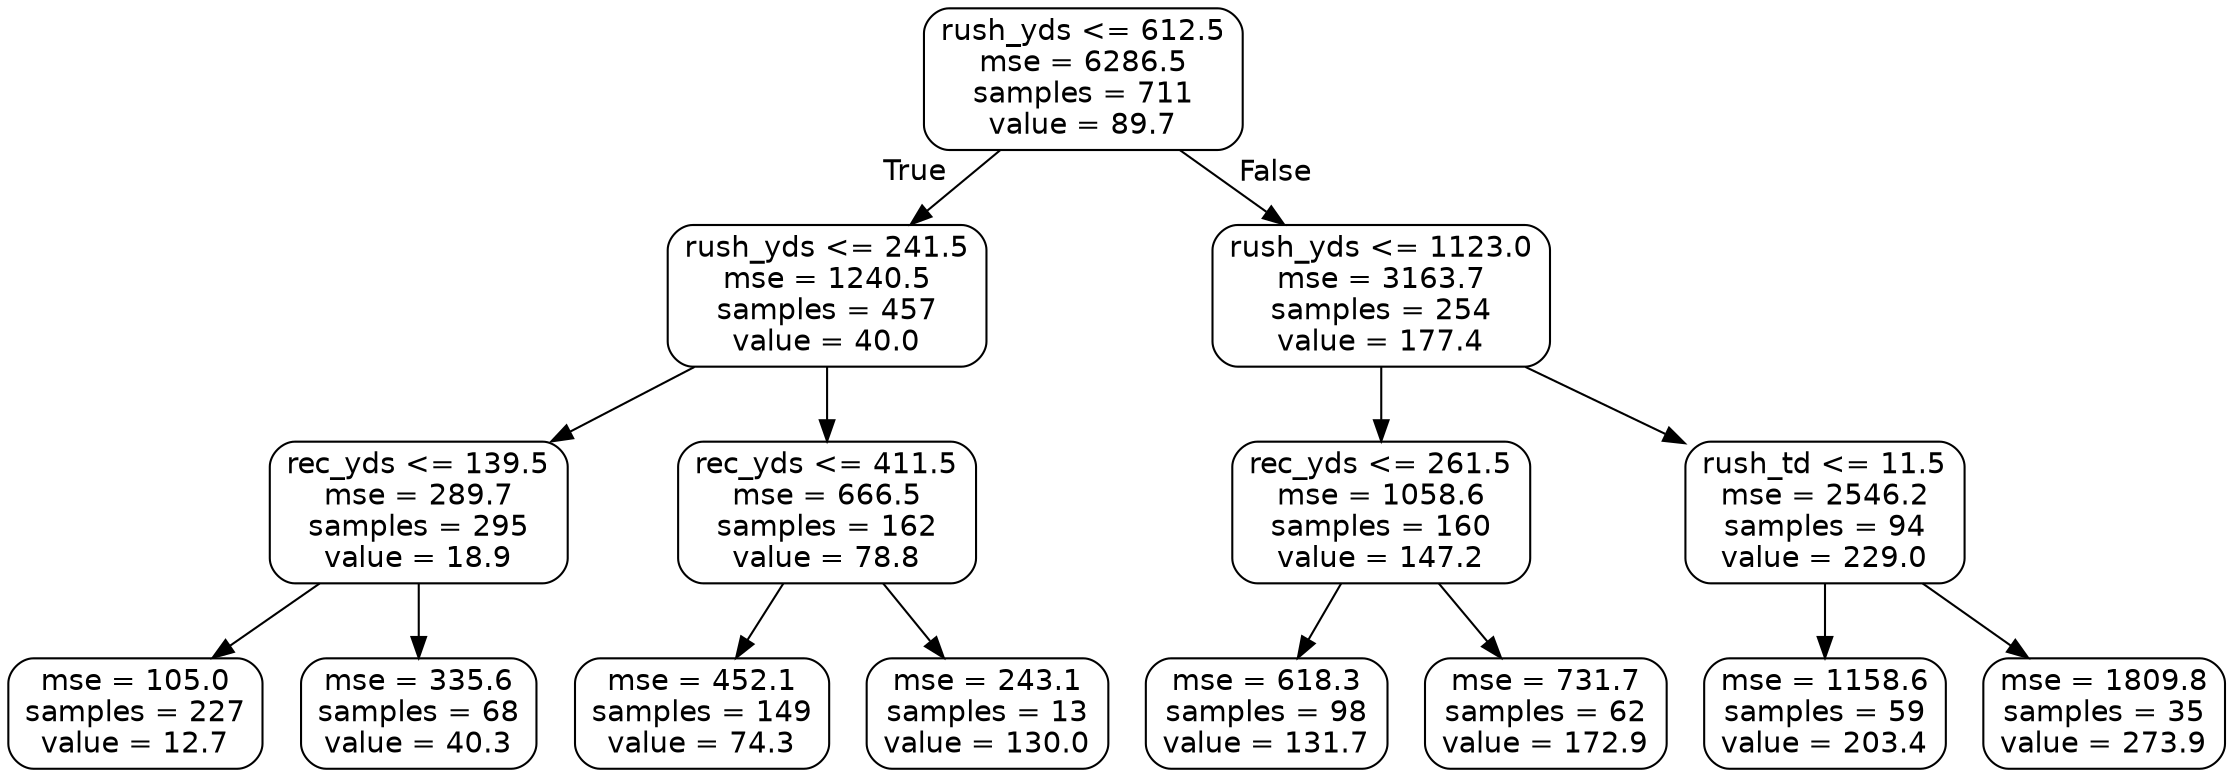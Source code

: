 digraph Tree {
node [shape=box, style="rounded", color="black", fontname=helvetica] ;
edge [fontname=helvetica] ;
0 [label="rush_yds <= 612.5\nmse = 6286.5\nsamples = 711\nvalue = 89.7"] ;
1 [label="rush_yds <= 241.5\nmse = 1240.5\nsamples = 457\nvalue = 40.0"] ;
0 -> 1 [labeldistance=2.5, labelangle=45, headlabel="True"] ;
2 [label="rec_yds <= 139.5\nmse = 289.7\nsamples = 295\nvalue = 18.9"] ;
1 -> 2 ;
3 [label="mse = 105.0\nsamples = 227\nvalue = 12.7"] ;
2 -> 3 ;
4 [label="mse = 335.6\nsamples = 68\nvalue = 40.3"] ;
2 -> 4 ;
5 [label="rec_yds <= 411.5\nmse = 666.5\nsamples = 162\nvalue = 78.8"] ;
1 -> 5 ;
6 [label="mse = 452.1\nsamples = 149\nvalue = 74.3"] ;
5 -> 6 ;
7 [label="mse = 243.1\nsamples = 13\nvalue = 130.0"] ;
5 -> 7 ;
8 [label="rush_yds <= 1123.0\nmse = 3163.7\nsamples = 254\nvalue = 177.4"] ;
0 -> 8 [labeldistance=2.5, labelangle=-45, headlabel="False"] ;
9 [label="rec_yds <= 261.5\nmse = 1058.6\nsamples = 160\nvalue = 147.2"] ;
8 -> 9 ;
10 [label="mse = 618.3\nsamples = 98\nvalue = 131.7"] ;
9 -> 10 ;
11 [label="mse = 731.7\nsamples = 62\nvalue = 172.9"] ;
9 -> 11 ;
12 [label="rush_td <= 11.5\nmse = 2546.2\nsamples = 94\nvalue = 229.0"] ;
8 -> 12 ;
13 [label="mse = 1158.6\nsamples = 59\nvalue = 203.4"] ;
12 -> 13 ;
14 [label="mse = 1809.8\nsamples = 35\nvalue = 273.9"] ;
12 -> 14 ;
}